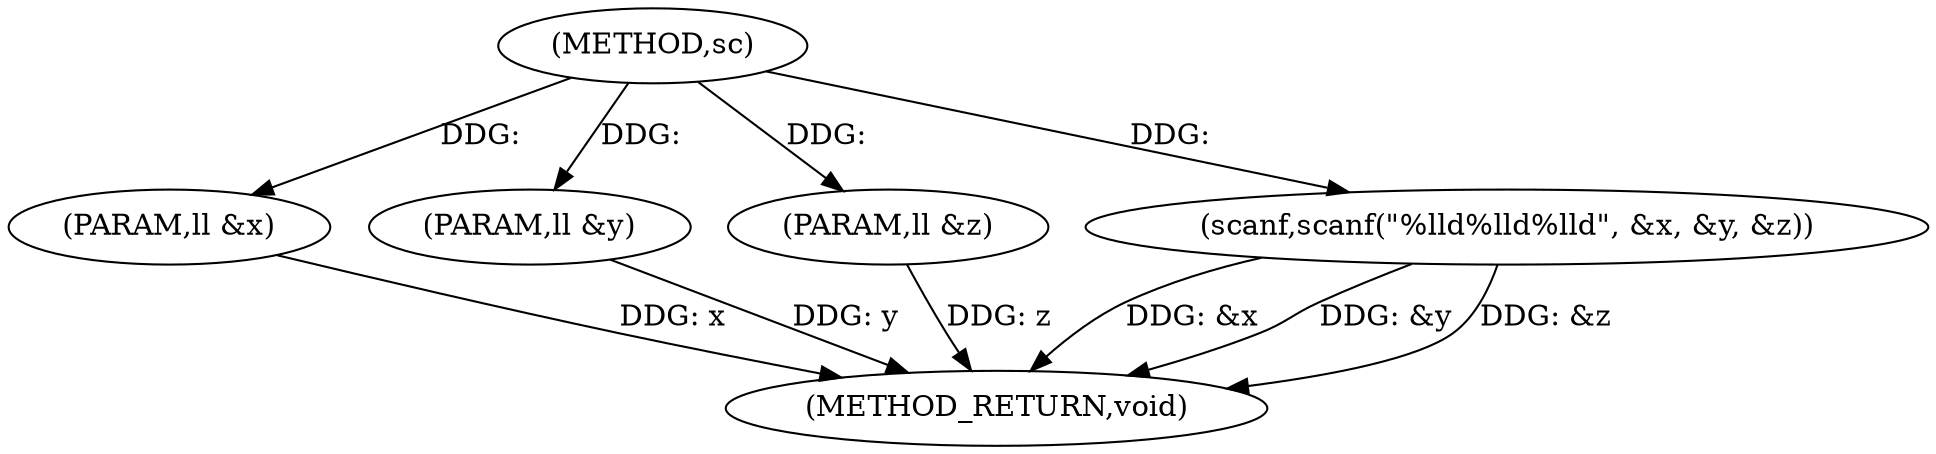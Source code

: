 digraph "sc" {  
"1000163" [label = "(METHOD,sc)" ]
"1000176" [label = "(METHOD_RETURN,void)" ]
"1000164" [label = "(PARAM,ll &x)" ]
"1000165" [label = "(PARAM,ll &y)" ]
"1000166" [label = "(PARAM,ll &z)" ]
"1000168" [label = "(scanf,scanf(\"%lld%lld%lld\", &x, &y, &z))" ]
  "1000164" -> "1000176"  [ label = "DDG: x"] 
  "1000165" -> "1000176"  [ label = "DDG: y"] 
  "1000166" -> "1000176"  [ label = "DDG: z"] 
  "1000168" -> "1000176"  [ label = "DDG: &x"] 
  "1000168" -> "1000176"  [ label = "DDG: &y"] 
  "1000168" -> "1000176"  [ label = "DDG: &z"] 
  "1000163" -> "1000164"  [ label = "DDG: "] 
  "1000163" -> "1000165"  [ label = "DDG: "] 
  "1000163" -> "1000166"  [ label = "DDG: "] 
  "1000163" -> "1000168"  [ label = "DDG: "] 
}

